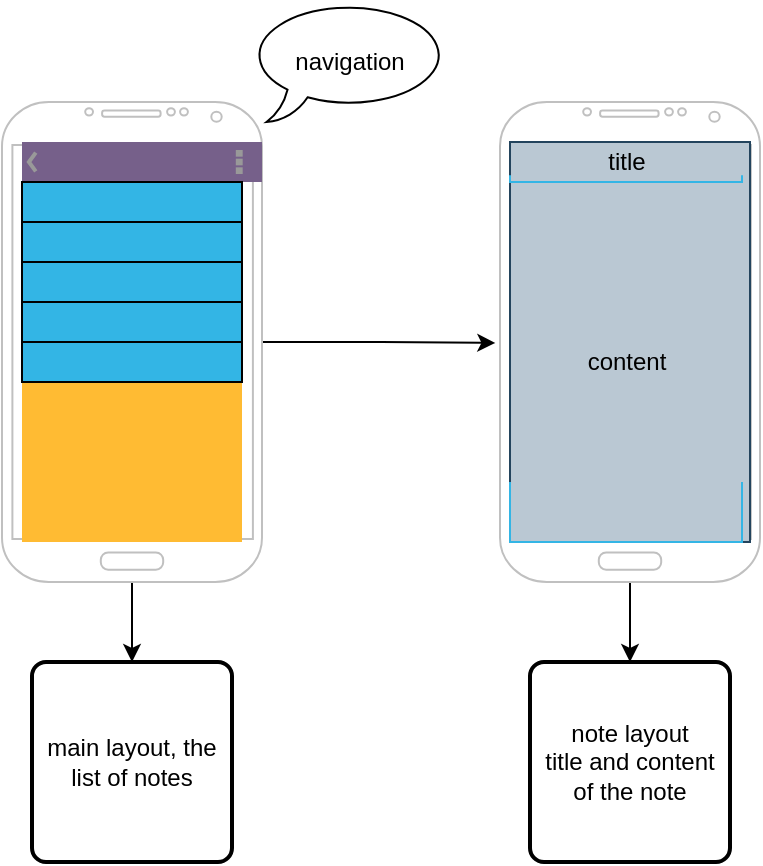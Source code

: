 <mxfile version="13.6.2" type="github"><diagram id="NjkErYbUsRQ1AUJ4HnzR" name="Page-1"><mxGraphModel dx="813" dy="435" grid="1" gridSize="10" guides="1" tooltips="1" connect="1" arrows="1" fold="1" page="1" pageScale="1" pageWidth="827" pageHeight="1169" math="0" shadow="0"><root><mxCell id="0"/><mxCell id="1" parent="0"/><mxCell id="agwDChlDLnxI1bS5gnW9-53" style="edgeStyle=orthogonalEdgeStyle;rounded=0;orthogonalLoop=1;jettySize=auto;html=1;entryX=-0.018;entryY=0.502;entryDx=0;entryDy=0;entryPerimeter=0;" edge="1" parent="1" source="agwDChlDLnxI1bS5gnW9-20" target="agwDChlDLnxI1bS5gnW9-22"><mxGeometry relative="1" as="geometry"/></mxCell><mxCell id="agwDChlDLnxI1bS5gnW9-54" style="edgeStyle=orthogonalEdgeStyle;rounded=0;orthogonalLoop=1;jettySize=auto;html=1;" edge="1" parent="1" source="agwDChlDLnxI1bS5gnW9-20" target="agwDChlDLnxI1bS5gnW9-55"><mxGeometry relative="1" as="geometry"><mxPoint x="255" y="440" as="targetPoint"/></mxGeometry></mxCell><mxCell id="agwDChlDLnxI1bS5gnW9-20" value="" style="verticalLabelPosition=bottom;verticalAlign=top;html=1;shadow=0;dashed=0;strokeWidth=1;shape=mxgraph.android.phone2;strokeColor=#c0c0c0;" vertex="1" parent="1"><mxGeometry x="190" y="140" width="130" height="240" as="geometry"/></mxCell><mxCell id="agwDChlDLnxI1bS5gnW9-57" style="edgeStyle=orthogonalEdgeStyle;rounded=0;orthogonalLoop=1;jettySize=auto;html=1;" edge="1" parent="1" source="agwDChlDLnxI1bS5gnW9-22" target="agwDChlDLnxI1bS5gnW9-56"><mxGeometry relative="1" as="geometry"/></mxCell><mxCell id="agwDChlDLnxI1bS5gnW9-22" value="" style="verticalLabelPosition=bottom;verticalAlign=top;html=1;shadow=0;dashed=0;strokeWidth=1;shape=mxgraph.android.phone2;strokeColor=#c0c0c0;" vertex="1" parent="1"><mxGeometry x="439" y="140" width="130" height="240" as="geometry"/></mxCell><mxCell id="agwDChlDLnxI1bS5gnW9-35" value="" style="strokeWidth=1;html=1;shadow=0;dashed=0;shape=mxgraph.android.action_bar;fillColor=#76608a;strokeColor=#432D57;strokeWidth=2;fontColor=#ffffff;" vertex="1" parent="1"><mxGeometry x="200" y="160" width="120" height="20" as="geometry"/></mxCell><mxCell id="agwDChlDLnxI1bS5gnW9-32" value="navigation" style="whiteSpace=wrap;html=1;shape=mxgraph.basic.oval_callout;direction=east;flipV=0;flipH=0;" vertex="1" parent="1"><mxGeometry x="314" y="90" width="100" height="60" as="geometry"/></mxCell><mxCell id="agwDChlDLnxI1bS5gnW9-38" value="" style="verticalLabelPosition=bottom;verticalAlign=top;html=1;shadow=0;dashed=0;strokeWidth=1;shape=rect;fillColor=#33b5e5;" vertex="1" parent="1"><mxGeometry x="200" y="200" width="110" height="20" as="geometry"/></mxCell><mxCell id="agwDChlDLnxI1bS5gnW9-39" value="" style="verticalLabelPosition=bottom;verticalAlign=top;html=1;shadow=0;dashed=0;strokeWidth=1;shape=rect;fillColor=#33b5e5;" vertex="1" parent="1"><mxGeometry x="200" y="220" width="110" height="20" as="geometry"/></mxCell><mxCell id="agwDChlDLnxI1bS5gnW9-46" value="" style="verticalLabelPosition=bottom;verticalAlign=top;html=1;shadow=0;dashed=0;strokeWidth=1;strokeColor=none;shape=rect;fillColor=#ffbb33;" vertex="1" parent="1"><mxGeometry x="200" y="180" width="110" height="180" as="geometry"/></mxCell><mxCell id="agwDChlDLnxI1bS5gnW9-37" value="" style="verticalLabelPosition=bottom;verticalAlign=top;html=1;shadow=0;dashed=0;strokeWidth=1;shape=rect;fillColor=#33b5e5;" vertex="1" parent="1"><mxGeometry x="200" y="180" width="110" height="20" as="geometry"/></mxCell><mxCell id="agwDChlDLnxI1bS5gnW9-47" value="" style="verticalLabelPosition=bottom;verticalAlign=top;html=1;shadow=0;dashed=0;strokeWidth=1;shape=rect;fillColor=#33b5e5;" vertex="1" parent="1"><mxGeometry x="200" y="200" width="110" height="20" as="geometry"/></mxCell><mxCell id="agwDChlDLnxI1bS5gnW9-48" value="" style="verticalLabelPosition=bottom;verticalAlign=top;html=1;shadow=0;dashed=0;strokeWidth=1;shape=rect;fillColor=#33b5e5;" vertex="1" parent="1"><mxGeometry x="200" y="220" width="110" height="20" as="geometry"/></mxCell><mxCell id="agwDChlDLnxI1bS5gnW9-41" value="" style="verticalLabelPosition=bottom;verticalAlign=top;html=1;shadow=0;dashed=0;strokeWidth=1;shape=rect;fillColor=#33b5e5;" vertex="1" parent="1"><mxGeometry x="200" y="260" width="110" height="20" as="geometry"/></mxCell><mxCell id="agwDChlDLnxI1bS5gnW9-40" value="" style="verticalLabelPosition=bottom;verticalAlign=top;html=1;shadow=0;dashed=0;strokeWidth=1;shape=rect;fillColor=#33b5e5;" vertex="1" parent="1"><mxGeometry x="200" y="240" width="110" height="20" as="geometry"/></mxCell><mxCell id="agwDChlDLnxI1bS5gnW9-49" value="" style="verticalLabelPosition=bottom;verticalAlign=top;html=1;shadow=0;dashed=0;strokeWidth=1;strokeColor=#23445d;shape=rect;fillColor=#bac8d3;" vertex="1" parent="1"><mxGeometry x="444" y="160" width="120" height="200" as="geometry"/></mxCell><mxCell id="agwDChlDLnxI1bS5gnW9-51" value="title" style="strokeWidth=1;html=1;shadow=0;dashed=0;shape=mxgraph.android.textfield;align=center;strokeColor=#33b5e5;pointerEvents=1" vertex="1" parent="1"><mxGeometry x="444" y="160" width="116" height="20" as="geometry"/></mxCell><mxCell id="agwDChlDLnxI1bS5gnW9-52" value="content" style="strokeWidth=1;html=1;shadow=0;dashed=0;shape=mxgraph.android.textfield;align=center;strokeColor=#33b5e5;pointerEvents=1" vertex="1" parent="1"><mxGeometry x="444" y="180" width="116" height="180" as="geometry"/></mxCell><mxCell id="agwDChlDLnxI1bS5gnW9-55" value="main layout, the list of notes&lt;span style=&quot;color: rgba(0 , 0 , 0 , 0) ; font-family: monospace ; font-size: 0px&quot;&gt;%3CmxGraphModel%3E%3Croot%3E%3CmxCell%20id%3D%220%22%2F%3E%3CmxCell%20id%3D%221%22%20parent%3D%220%22%2F%3E%3CmxCell%20id%3D%222%22%20value%3D%22title%22%20style%3D%22strokeWidth%3D1%3Bhtml%3D1%3Bshadow%3D0%3Bdashed%3D0%3Bshape%3Dmxgraph.android.textfield%3Balign%3Dcenter%3BstrokeColor%3D%2333b5e5%3BpointerEvents%3D1%22%20vertex%3D%221%22%20parent%3D%221%22%3E%3CmxGeometry%20x%3D%22444%22%20y%3D%22160%22%20width%3D%22116%22%20height%3D%2220%22%20as%3D%22geometry%22%2F%3E%3C%2FmxCell%3E%3C%2Froot%3E%3C%2FmxGraphModel%3E&lt;/span&gt;" style="rounded=1;whiteSpace=wrap;html=1;absoluteArcSize=1;arcSize=14;strokeWidth=2;" vertex="1" parent="1"><mxGeometry x="205" y="420" width="100" height="100" as="geometry"/></mxCell><mxCell id="agwDChlDLnxI1bS5gnW9-56" value="note layout&lt;br&gt;title and content of the note" style="rounded=1;whiteSpace=wrap;html=1;absoluteArcSize=1;arcSize=14;strokeWidth=2;" vertex="1" parent="1"><mxGeometry x="454" y="420" width="100" height="100" as="geometry"/></mxCell></root></mxGraphModel></diagram></mxfile>